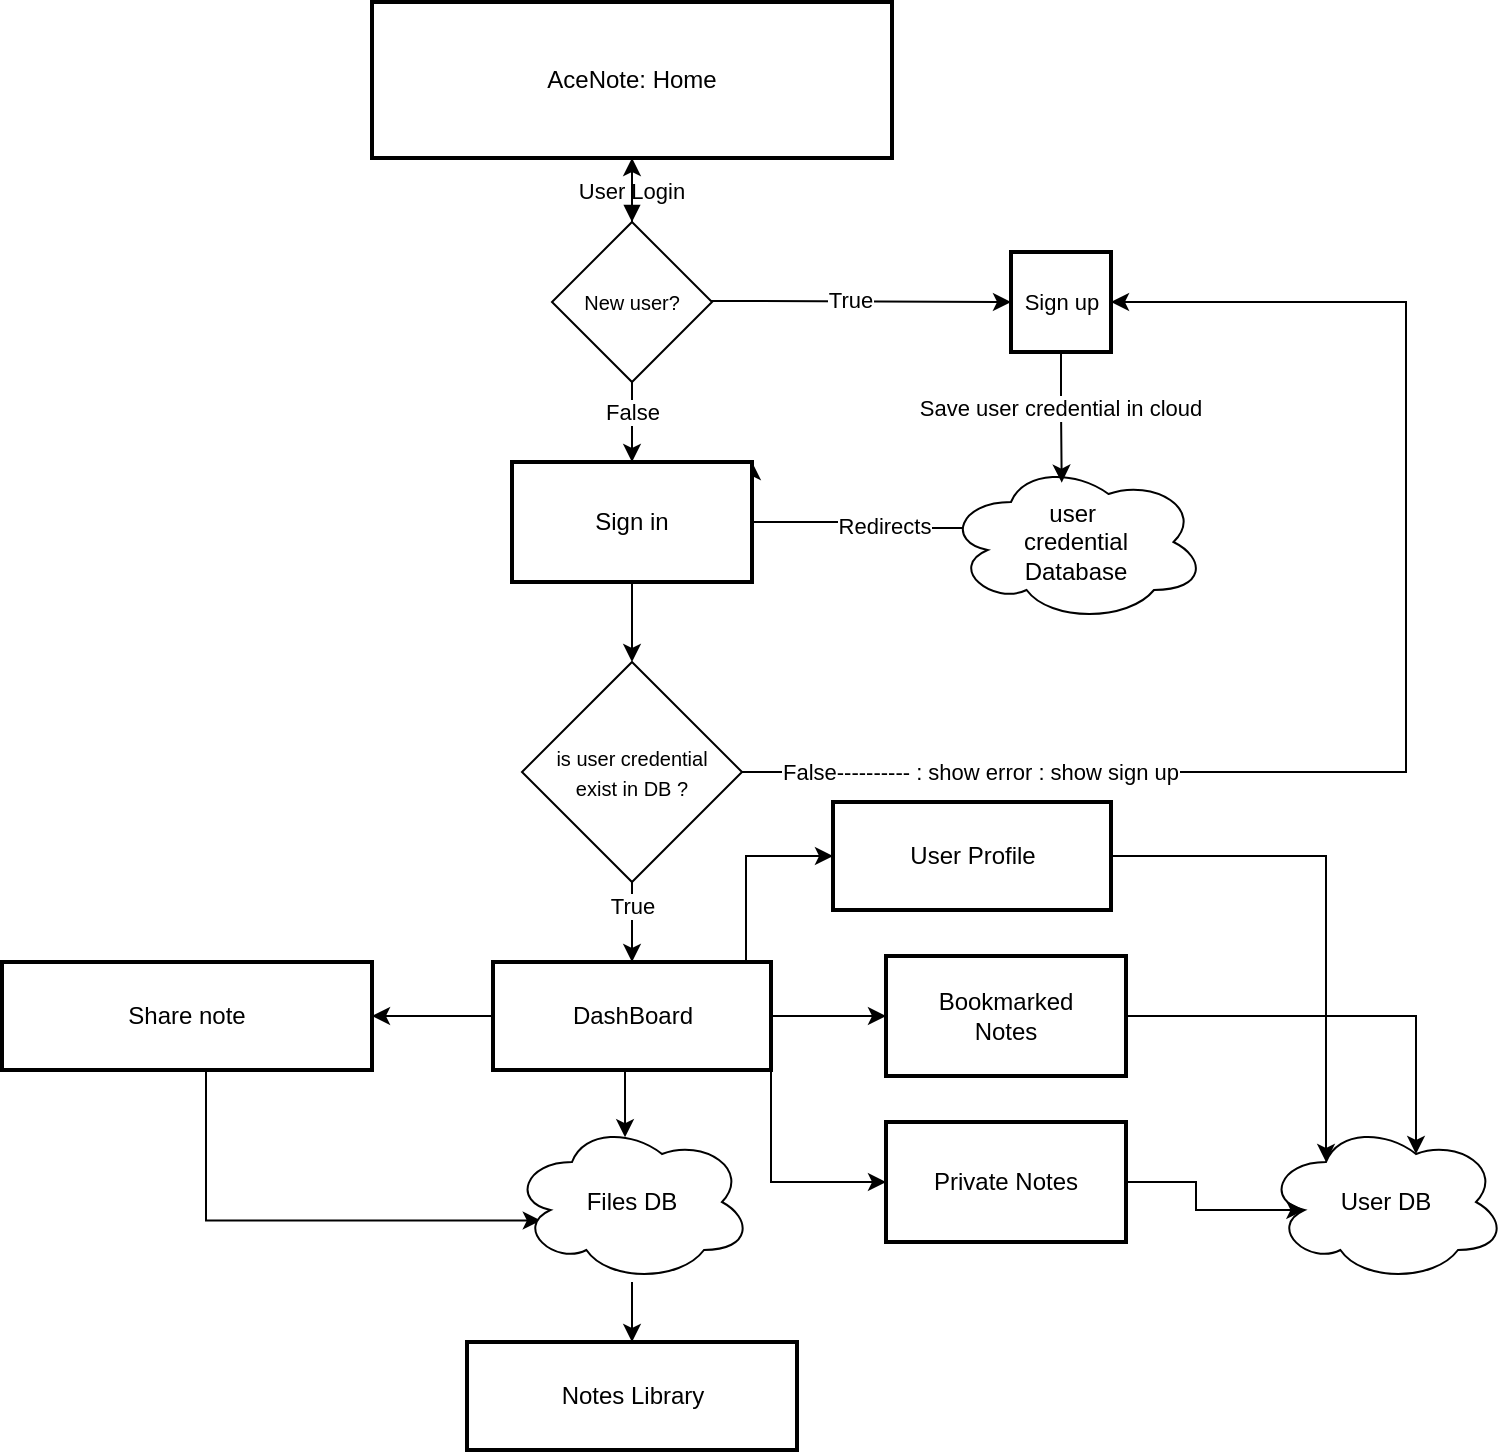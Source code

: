 <mxfile version="26.0.14">
  <diagram name="Page-1" id="cAug1g8ceRs_T_u1OyaA">
    <mxGraphModel dx="1226" dy="665" grid="1" gridSize="10" guides="1" tooltips="1" connect="1" arrows="1" fold="1" page="1" pageScale="1" pageWidth="827" pageHeight="1169" math="0" shadow="0">
      <root>
        <mxCell id="0" />
        <mxCell id="1" parent="0" />
        <mxCell id="w-x2_361Rt0CLVV8uH2W-1" value="AceNote: Home" style="whiteSpace=wrap;strokeWidth=2;" vertex="1" parent="1">
          <mxGeometry x="223" y="141" width="260" height="78" as="geometry" />
        </mxCell>
        <mxCell id="w-x2_361Rt0CLVV8uH2W-2" style="edgeStyle=orthogonalEdgeStyle;rounded=0;orthogonalLoop=1;jettySize=auto;html=1;entryX=1;entryY=0.5;entryDx=0;entryDy=0;" edge="1" parent="1" source="w-x2_361Rt0CLVV8uH2W-6" target="w-x2_361Rt0CLVV8uH2W-8">
          <mxGeometry relative="1" as="geometry" />
        </mxCell>
        <mxCell id="w-x2_361Rt0CLVV8uH2W-3" value="" style="edgeStyle=orthogonalEdgeStyle;rounded=0;orthogonalLoop=1;jettySize=auto;html=1;" edge="1" parent="1" source="w-x2_361Rt0CLVV8uH2W-6" target="w-x2_361Rt0CLVV8uH2W-31">
          <mxGeometry relative="1" as="geometry">
            <Array as="points">
              <mxPoint x="410" y="568" />
            </Array>
          </mxGeometry>
        </mxCell>
        <mxCell id="w-x2_361Rt0CLVV8uH2W-4" style="edgeStyle=orthogonalEdgeStyle;rounded=0;orthogonalLoop=1;jettySize=auto;html=1;exitX=1;exitY=1;exitDx=0;exitDy=0;entryX=0;entryY=0.5;entryDx=0;entryDy=0;" edge="1" parent="1" source="w-x2_361Rt0CLVV8uH2W-6" target="w-x2_361Rt0CLVV8uH2W-32">
          <mxGeometry relative="1" as="geometry" />
        </mxCell>
        <mxCell id="w-x2_361Rt0CLVV8uH2W-5" style="edgeStyle=orthogonalEdgeStyle;rounded=0;orthogonalLoop=1;jettySize=auto;html=1;exitX=1;exitY=0.5;exitDx=0;exitDy=0;entryX=0;entryY=0.5;entryDx=0;entryDy=0;" edge="1" parent="1" source="w-x2_361Rt0CLVV8uH2W-6" target="w-x2_361Rt0CLVV8uH2W-36">
          <mxGeometry relative="1" as="geometry" />
        </mxCell>
        <mxCell id="w-x2_361Rt0CLVV8uH2W-6" value="DashBoard" style="whiteSpace=wrap;strokeWidth=2;" vertex="1" parent="1">
          <mxGeometry x="283.5" y="621" width="139" height="54" as="geometry" />
        </mxCell>
        <mxCell id="w-x2_361Rt0CLVV8uH2W-7" style="edgeStyle=orthogonalEdgeStyle;rounded=0;orthogonalLoop=1;jettySize=auto;html=1;entryX=0.12;entryY=0.616;entryDx=0;entryDy=0;entryPerimeter=0;" edge="1" parent="1" source="w-x2_361Rt0CLVV8uH2W-8" target="w-x2_361Rt0CLVV8uH2W-29">
          <mxGeometry relative="1" as="geometry">
            <mxPoint x="200" y="731" as="targetPoint" />
            <Array as="points">
              <mxPoint x="140" y="750" />
            </Array>
          </mxGeometry>
        </mxCell>
        <mxCell id="w-x2_361Rt0CLVV8uH2W-8" value="Share note" style="whiteSpace=wrap;strokeWidth=2;" vertex="1" parent="1">
          <mxGeometry x="38" y="621" width="185" height="54" as="geometry" />
        </mxCell>
        <mxCell id="w-x2_361Rt0CLVV8uH2W-9" value="Notes Library" style="whiteSpace=wrap;strokeWidth=2;" vertex="1" parent="1">
          <mxGeometry x="270.5" y="811" width="165" height="54" as="geometry" />
        </mxCell>
        <mxCell id="w-x2_361Rt0CLVV8uH2W-10" value="User Login" style="curved=1;startArrow=none;endArrow=block;exitX=0.5;exitY=1;" edge="1" parent="1" source="w-x2_361Rt0CLVV8uH2W-1">
          <mxGeometry relative="1" as="geometry">
            <Array as="points" />
            <mxPoint x="353" y="251" as="targetPoint" />
            <mxPoint as="offset" />
          </mxGeometry>
        </mxCell>
        <mxCell id="w-x2_361Rt0CLVV8uH2W-11" value="" style="edgeStyle=orthogonalEdgeStyle;rounded=0;orthogonalLoop=1;jettySize=auto;html=1;entryX=0;entryY=0.5;entryDx=0;entryDy=0;" edge="1" parent="1" target="w-x2_361Rt0CLVV8uH2W-17">
          <mxGeometry relative="1" as="geometry">
            <mxPoint x="379" y="290.5" as="sourcePoint" />
            <mxPoint x="440" y="291" as="targetPoint" />
            <Array as="points">
              <mxPoint x="402" y="290" />
              <mxPoint x="425" y="291" />
            </Array>
          </mxGeometry>
        </mxCell>
        <mxCell id="w-x2_361Rt0CLVV8uH2W-12" value="True" style="edgeLabel;html=1;align=center;verticalAlign=middle;resizable=0;points=[];" vertex="1" connectable="0" parent="w-x2_361Rt0CLVV8uH2W-11">
          <mxGeometry x="0.014" y="1" relative="1" as="geometry">
            <mxPoint as="offset" />
          </mxGeometry>
        </mxCell>
        <mxCell id="w-x2_361Rt0CLVV8uH2W-13" value="" style="edgeStyle=orthogonalEdgeStyle;rounded=0;orthogonalLoop=1;jettySize=auto;html=1;" edge="1" parent="1" source="w-x2_361Rt0CLVV8uH2W-16" target="w-x2_361Rt0CLVV8uH2W-1">
          <mxGeometry relative="1" as="geometry" />
        </mxCell>
        <mxCell id="w-x2_361Rt0CLVV8uH2W-14" style="edgeStyle=orthogonalEdgeStyle;rounded=0;orthogonalLoop=1;jettySize=auto;html=1;exitX=0.5;exitY=1;exitDx=0;exitDy=0;entryX=0.5;entryY=0;entryDx=0;entryDy=0;" edge="1" parent="1" source="w-x2_361Rt0CLVV8uH2W-16" target="w-x2_361Rt0CLVV8uH2W-22">
          <mxGeometry relative="1" as="geometry" />
        </mxCell>
        <mxCell id="w-x2_361Rt0CLVV8uH2W-15" value="False" style="edgeLabel;html=1;align=center;verticalAlign=middle;resizable=0;points=[];" vertex="1" connectable="0" parent="w-x2_361Rt0CLVV8uH2W-14">
          <mxGeometry x="-0.245" relative="1" as="geometry">
            <mxPoint as="offset" />
          </mxGeometry>
        </mxCell>
        <mxCell id="w-x2_361Rt0CLVV8uH2W-16" value="&lt;font size=&quot;1&quot;&gt;New user?&lt;/font&gt;" style="rhombus;whiteSpace=wrap;html=1;" vertex="1" parent="1">
          <mxGeometry x="313" y="251" width="80" height="80" as="geometry" />
        </mxCell>
        <mxCell id="w-x2_361Rt0CLVV8uH2W-17" value="&lt;font style=&quot;font-size: 11px;&quot;&gt;Sign up&lt;/font&gt;" style="rounded=0;whiteSpace=wrap;html=1;strokeWidth=2;" vertex="1" parent="1">
          <mxGeometry x="542.5" y="266" width="50" height="50" as="geometry" />
        </mxCell>
        <mxCell id="w-x2_361Rt0CLVV8uH2W-18" style="edgeStyle=orthogonalEdgeStyle;rounded=0;orthogonalLoop=1;jettySize=auto;html=1;exitX=0.16;exitY=0.55;exitDx=0;exitDy=0;exitPerimeter=0;entryX=1;entryY=0;entryDx=0;entryDy=0;" edge="1" parent="1" source="w-x2_361Rt0CLVV8uH2W-20" target="w-x2_361Rt0CLVV8uH2W-22">
          <mxGeometry relative="1" as="geometry">
            <Array as="points">
              <mxPoint x="467" y="404" />
              <mxPoint x="467" y="401" />
              <mxPoint x="413" y="401" />
            </Array>
          </mxGeometry>
        </mxCell>
        <mxCell id="w-x2_361Rt0CLVV8uH2W-19" value="Redirects" style="edgeLabel;html=1;align=center;verticalAlign=middle;resizable=0;points=[];" vertex="1" connectable="0" parent="w-x2_361Rt0CLVV8uH2W-18">
          <mxGeometry x="-0.075" y="2" relative="1" as="geometry">
            <mxPoint x="14" y="-1" as="offset" />
          </mxGeometry>
        </mxCell>
        <mxCell id="w-x2_361Rt0CLVV8uH2W-20" value="user&amp;nbsp;&lt;div&gt;credential&lt;div&gt;Database&lt;/div&gt;&lt;/div&gt;" style="ellipse;shape=cloud;whiteSpace=wrap;html=1;" vertex="1" parent="1">
          <mxGeometry x="510" y="371" width="130" height="80" as="geometry" />
        </mxCell>
        <mxCell id="w-x2_361Rt0CLVV8uH2W-21" style="edgeStyle=orthogonalEdgeStyle;rounded=0;orthogonalLoop=1;jettySize=auto;html=1;exitX=0.5;exitY=1;exitDx=0;exitDy=0;entryX=0.5;entryY=0;entryDx=0;entryDy=0;" edge="1" parent="1" source="w-x2_361Rt0CLVV8uH2W-22" target="w-x2_361Rt0CLVV8uH2W-27">
          <mxGeometry relative="1" as="geometry" />
        </mxCell>
        <mxCell id="w-x2_361Rt0CLVV8uH2W-22" value="Sign in" style="rounded=0;whiteSpace=wrap;html=1;strokeWidth=2;" vertex="1" parent="1">
          <mxGeometry x="293" y="371" width="120" height="60" as="geometry" />
        </mxCell>
        <mxCell id="w-x2_361Rt0CLVV8uH2W-23" style="edgeStyle=orthogonalEdgeStyle;rounded=0;orthogonalLoop=1;jettySize=auto;html=1;exitX=0.5;exitY=1;exitDx=0;exitDy=0;" edge="1" parent="1" source="w-x2_361Rt0CLVV8uH2W-27" target="w-x2_361Rt0CLVV8uH2W-6">
          <mxGeometry relative="1" as="geometry" />
        </mxCell>
        <mxCell id="w-x2_361Rt0CLVV8uH2W-24" value="True" style="edgeLabel;html=1;align=center;verticalAlign=middle;resizable=0;points=[];" vertex="1" connectable="0" parent="w-x2_361Rt0CLVV8uH2W-23">
          <mxGeometry x="-0.433" relative="1" as="geometry">
            <mxPoint as="offset" />
          </mxGeometry>
        </mxCell>
        <mxCell id="w-x2_361Rt0CLVV8uH2W-25" style="edgeStyle=orthogonalEdgeStyle;rounded=0;orthogonalLoop=1;jettySize=auto;html=1;entryX=1;entryY=0.5;entryDx=0;entryDy=0;" edge="1" parent="1" source="w-x2_361Rt0CLVV8uH2W-27" target="w-x2_361Rt0CLVV8uH2W-17">
          <mxGeometry relative="1" as="geometry">
            <Array as="points">
              <mxPoint x="740" y="526" />
              <mxPoint x="740" y="291" />
            </Array>
          </mxGeometry>
        </mxCell>
        <mxCell id="w-x2_361Rt0CLVV8uH2W-26" value="False---------- : show error : show sign up" style="edgeLabel;html=1;align=center;verticalAlign=middle;resizable=0;points=[];" vertex="1" connectable="0" parent="w-x2_361Rt0CLVV8uH2W-25">
          <mxGeometry x="-0.874" y="1" relative="1" as="geometry">
            <mxPoint x="74" y="1" as="offset" />
          </mxGeometry>
        </mxCell>
        <mxCell id="w-x2_361Rt0CLVV8uH2W-27" value="&lt;font size=&quot;1&quot;&gt;is user credential&lt;br&gt;exist in DB ?&lt;/font&gt;" style="rhombus;whiteSpace=wrap;html=1;" vertex="1" parent="1">
          <mxGeometry x="298" y="471" width="110" height="110" as="geometry" />
        </mxCell>
        <mxCell id="w-x2_361Rt0CLVV8uH2W-28" style="edgeStyle=orthogonalEdgeStyle;rounded=0;orthogonalLoop=1;jettySize=auto;html=1;" edge="1" parent="1" source="w-x2_361Rt0CLVV8uH2W-29" target="w-x2_361Rt0CLVV8uH2W-9">
          <mxGeometry relative="1" as="geometry" />
        </mxCell>
        <mxCell id="w-x2_361Rt0CLVV8uH2W-29" value="Files DB" style="ellipse;shape=cloud;whiteSpace=wrap;html=1;" vertex="1" parent="1">
          <mxGeometry x="293" y="701" width="120" height="80" as="geometry" />
        </mxCell>
        <mxCell id="w-x2_361Rt0CLVV8uH2W-30" style="edgeStyle=orthogonalEdgeStyle;rounded=0;orthogonalLoop=1;jettySize=auto;html=1;exitX=0.5;exitY=1;exitDx=0;exitDy=0;entryX=0.471;entryY=0.095;entryDx=0;entryDy=0;entryPerimeter=0;" edge="1" parent="1" source="w-x2_361Rt0CLVV8uH2W-6" target="w-x2_361Rt0CLVV8uH2W-29">
          <mxGeometry relative="1" as="geometry" />
        </mxCell>
        <mxCell id="w-x2_361Rt0CLVV8uH2W-31" value="User Profile" style="whiteSpace=wrap;strokeWidth=2;" vertex="1" parent="1">
          <mxGeometry x="453.5" y="541" width="139" height="54" as="geometry" />
        </mxCell>
        <mxCell id="w-x2_361Rt0CLVV8uH2W-32" value="Private Notes" style="rounded=0;whiteSpace=wrap;html=1;strokeWidth=2;" vertex="1" parent="1">
          <mxGeometry x="480" y="701" width="120" height="60" as="geometry" />
        </mxCell>
        <mxCell id="w-x2_361Rt0CLVV8uH2W-33" value="User DB" style="ellipse;shape=cloud;whiteSpace=wrap;html=1;" vertex="1" parent="1">
          <mxGeometry x="670" y="701" width="120" height="80" as="geometry" />
        </mxCell>
        <mxCell id="w-x2_361Rt0CLVV8uH2W-34" style="edgeStyle=orthogonalEdgeStyle;rounded=0;orthogonalLoop=1;jettySize=auto;html=1;entryX=0.25;entryY=0.25;entryDx=0;entryDy=0;entryPerimeter=0;" edge="1" parent="1" source="w-x2_361Rt0CLVV8uH2W-31" target="w-x2_361Rt0CLVV8uH2W-33">
          <mxGeometry relative="1" as="geometry" />
        </mxCell>
        <mxCell id="w-x2_361Rt0CLVV8uH2W-35" style="edgeStyle=orthogonalEdgeStyle;rounded=0;orthogonalLoop=1;jettySize=auto;html=1;entryX=0.16;entryY=0.55;entryDx=0;entryDy=0;entryPerimeter=0;" edge="1" parent="1" source="w-x2_361Rt0CLVV8uH2W-32" target="w-x2_361Rt0CLVV8uH2W-33">
          <mxGeometry relative="1" as="geometry" />
        </mxCell>
        <mxCell id="w-x2_361Rt0CLVV8uH2W-36" value="Bookmarked&lt;div&gt;Notes&lt;/div&gt;" style="rounded=0;whiteSpace=wrap;html=1;strokeWidth=2;" vertex="1" parent="1">
          <mxGeometry x="480" y="618" width="120" height="60" as="geometry" />
        </mxCell>
        <mxCell id="w-x2_361Rt0CLVV8uH2W-37" style="edgeStyle=orthogonalEdgeStyle;rounded=0;orthogonalLoop=1;jettySize=auto;html=1;entryX=0.625;entryY=0.2;entryDx=0;entryDy=0;entryPerimeter=0;" edge="1" parent="1" source="w-x2_361Rt0CLVV8uH2W-36" target="w-x2_361Rt0CLVV8uH2W-33">
          <mxGeometry relative="1" as="geometry" />
        </mxCell>
        <mxCell id="w-x2_361Rt0CLVV8uH2W-38" style="edgeStyle=orthogonalEdgeStyle;rounded=0;orthogonalLoop=1;jettySize=auto;html=1;entryX=0.445;entryY=0.129;entryDx=0;entryDy=0;entryPerimeter=0;" edge="1" parent="1" source="w-x2_361Rt0CLVV8uH2W-17" target="w-x2_361Rt0CLVV8uH2W-20">
          <mxGeometry relative="1" as="geometry" />
        </mxCell>
        <mxCell id="w-x2_361Rt0CLVV8uH2W-39" value="Save user credential in cloud" style="edgeLabel;html=1;align=center;verticalAlign=middle;resizable=0;points=[];" vertex="1" connectable="0" parent="w-x2_361Rt0CLVV8uH2W-38">
          <mxGeometry x="-0.168" relative="1" as="geometry">
            <mxPoint x="-1" as="offset" />
          </mxGeometry>
        </mxCell>
      </root>
    </mxGraphModel>
  </diagram>
</mxfile>
